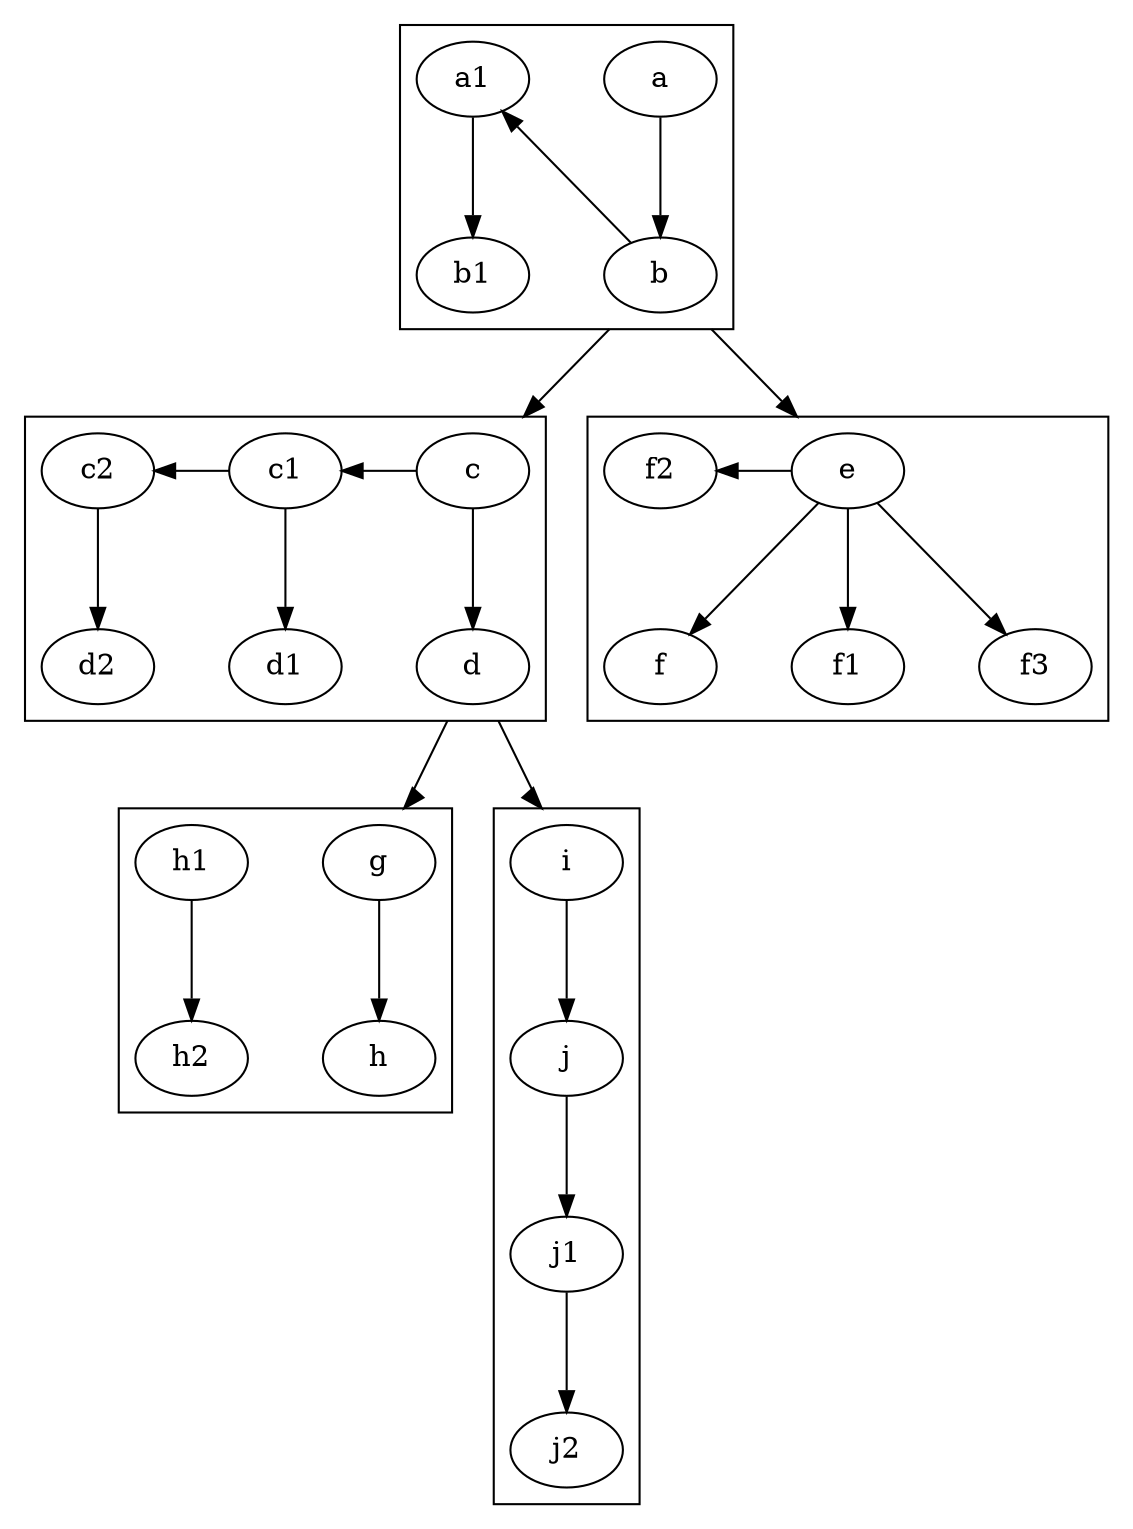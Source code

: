 digraph tree_of_subgraphs {
    compound=true;
    graph [nodesep=0.5 ranksep=0.8];

    subgraph cluster_1 {
        a -> b;
        b -> a1 [constraint=false];
        a1 -> b1;
    }
    
    b -> c [ltail=cluster_1 lhead=cluster_2];
    subgraph cluster_2 {
        rank="same"
        c -> d;
        c -> c1 [constraint=false];
        c1 -> c2 [constraint=false];
        c1 -> d1;
        c2 -> d2
    }
    
    b -> e [ltail=cluster_1 lhead=cluster_3];
    subgraph cluster_3 {
        e -> f;
        e -> f1;
        e -> f2 [constraint=false];
        e -> f3;
    }
    
    d -> g [ltail=cluster_2 lhead=cluster_4]; 
    subgraph cluster_4 {
        g -> h;
        h1 -> h2;
    }
    
    d -> i [ltail=cluster_2 lhead=cluster_5]; 
    subgraph cluster_5 {
        i -> j;
        j -> j1;
        j1 -> j2;

    }

}